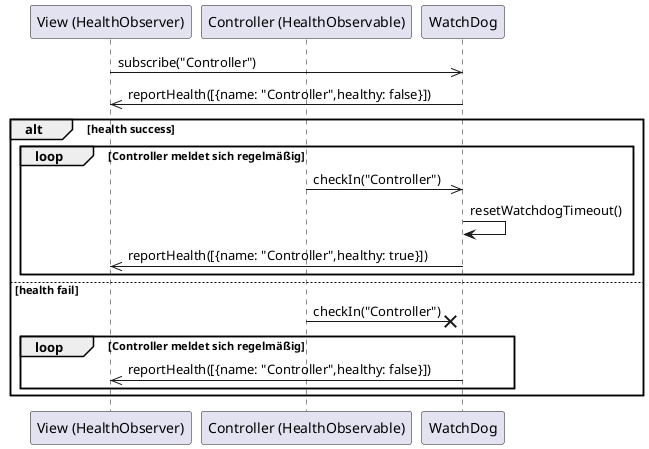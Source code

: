 

================================================== Version 1 with name and bool =====================================
@startuml
participant "View (HealthObserver)" as V
participant "Controller (HealthObservable)" as C
participant WatchDog as W

' View abonniert Controller (asynchron sinnvoll)
V ->> W: subscribe("Controller")

' View fragt den aktuellen Health-Status aktiv ab
W ->> V: reportHealth([{name: "Controller",healthy: false}])

alt health success

loop Controller meldet sich regelmäßig
  C ->> W: checkIn("Controller")
  W -> W: resetWatchdogTimeout()

  ' View fragt regelmäßig den Health-Status ab
  W ->> V: reportHealth([{name: "Controller",healthy: true}])
end

else health fail

  ' Check-In schlägt fehl
  C -x W: checkIn("Controller")
 loop Controller meldet sich regelmäßig
  ' View fragt erneut den Health-Status ab
  W ->> V: reportHealth([{name: "Controller",healthy: false}])
 end
end
@enduml


================================================== Version 1 with a list with healthy components =====================================

@startuml
participant "View (HealthObserver)" as V
participant "Controller (HealthObservable)" as C
participant WatchDog as W

' View abonniert Controller (asynchron sinnvoll)
V ->> W: subscribe("Controller")

' View fragt den aktuellen Health-Status aktiv ab
W ->> V: reportHealthy(["Controller"])

alt health success

loop Controller meldet sich regelmäßig
  C ->> W: checkIn("Controller")
  W -> W: resetWatchdogTimeout()

  ' View fragt regelmäßig den Health-Status ab
  W ->> V: reportHealthy(["Controller"])
end

else health fail

  ' Check-In schlägt fehl
  C -x W: checkIn("Controller")
 loop Controller meldet sich regelmäßig
  ' View fragt erneut den Health-Status ab
  W ->> V: reportHealthy([])
 end
end
@enduml